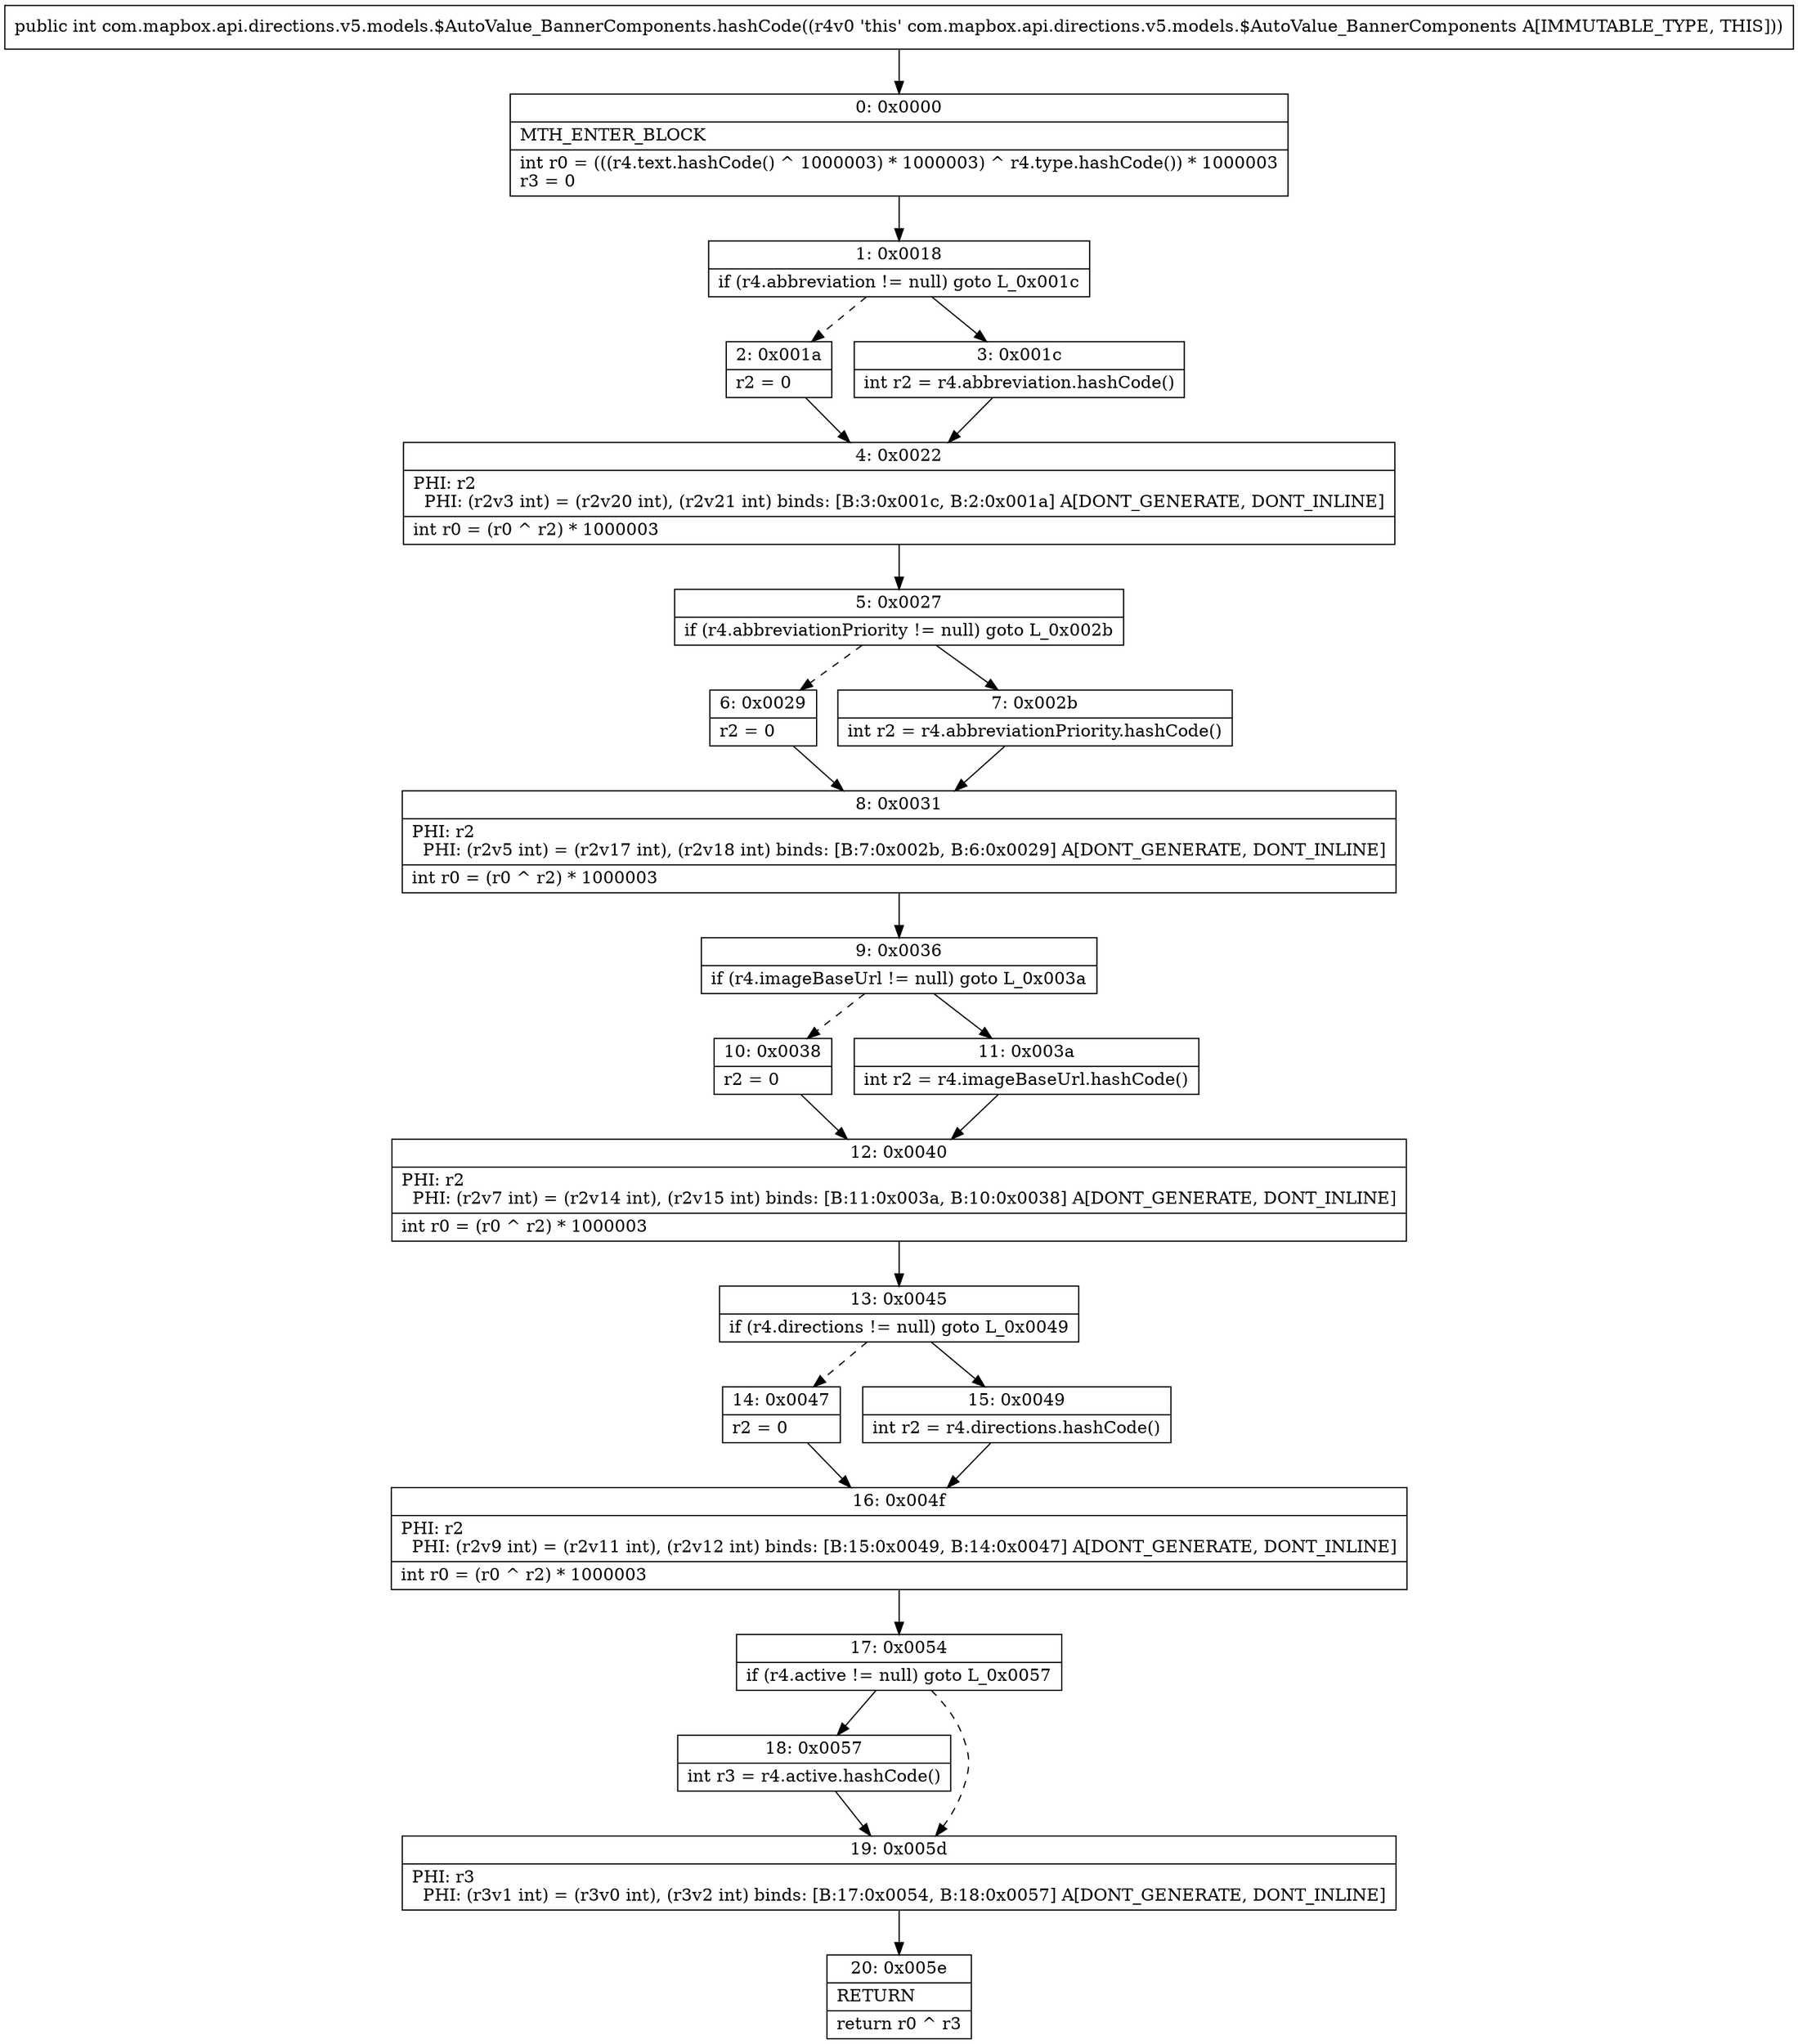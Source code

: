 digraph "CFG forcom.mapbox.api.directions.v5.models.$AutoValue_BannerComponents.hashCode()I" {
Node_0 [shape=record,label="{0\:\ 0x0000|MTH_ENTER_BLOCK\l|int r0 = (((r4.text.hashCode() ^ 1000003) * 1000003) ^ r4.type.hashCode()) * 1000003\lr3 = 0\l}"];
Node_1 [shape=record,label="{1\:\ 0x0018|if (r4.abbreviation != null) goto L_0x001c\l}"];
Node_2 [shape=record,label="{2\:\ 0x001a|r2 = 0\l}"];
Node_3 [shape=record,label="{3\:\ 0x001c|int r2 = r4.abbreviation.hashCode()\l}"];
Node_4 [shape=record,label="{4\:\ 0x0022|PHI: r2 \l  PHI: (r2v3 int) = (r2v20 int), (r2v21 int) binds: [B:3:0x001c, B:2:0x001a] A[DONT_GENERATE, DONT_INLINE]\l|int r0 = (r0 ^ r2) * 1000003\l}"];
Node_5 [shape=record,label="{5\:\ 0x0027|if (r4.abbreviationPriority != null) goto L_0x002b\l}"];
Node_6 [shape=record,label="{6\:\ 0x0029|r2 = 0\l}"];
Node_7 [shape=record,label="{7\:\ 0x002b|int r2 = r4.abbreviationPriority.hashCode()\l}"];
Node_8 [shape=record,label="{8\:\ 0x0031|PHI: r2 \l  PHI: (r2v5 int) = (r2v17 int), (r2v18 int) binds: [B:7:0x002b, B:6:0x0029] A[DONT_GENERATE, DONT_INLINE]\l|int r0 = (r0 ^ r2) * 1000003\l}"];
Node_9 [shape=record,label="{9\:\ 0x0036|if (r4.imageBaseUrl != null) goto L_0x003a\l}"];
Node_10 [shape=record,label="{10\:\ 0x0038|r2 = 0\l}"];
Node_11 [shape=record,label="{11\:\ 0x003a|int r2 = r4.imageBaseUrl.hashCode()\l}"];
Node_12 [shape=record,label="{12\:\ 0x0040|PHI: r2 \l  PHI: (r2v7 int) = (r2v14 int), (r2v15 int) binds: [B:11:0x003a, B:10:0x0038] A[DONT_GENERATE, DONT_INLINE]\l|int r0 = (r0 ^ r2) * 1000003\l}"];
Node_13 [shape=record,label="{13\:\ 0x0045|if (r4.directions != null) goto L_0x0049\l}"];
Node_14 [shape=record,label="{14\:\ 0x0047|r2 = 0\l}"];
Node_15 [shape=record,label="{15\:\ 0x0049|int r2 = r4.directions.hashCode()\l}"];
Node_16 [shape=record,label="{16\:\ 0x004f|PHI: r2 \l  PHI: (r2v9 int) = (r2v11 int), (r2v12 int) binds: [B:15:0x0049, B:14:0x0047] A[DONT_GENERATE, DONT_INLINE]\l|int r0 = (r0 ^ r2) * 1000003\l}"];
Node_17 [shape=record,label="{17\:\ 0x0054|if (r4.active != null) goto L_0x0057\l}"];
Node_18 [shape=record,label="{18\:\ 0x0057|int r3 = r4.active.hashCode()\l}"];
Node_19 [shape=record,label="{19\:\ 0x005d|PHI: r3 \l  PHI: (r3v1 int) = (r3v0 int), (r3v2 int) binds: [B:17:0x0054, B:18:0x0057] A[DONT_GENERATE, DONT_INLINE]\l}"];
Node_20 [shape=record,label="{20\:\ 0x005e|RETURN\l|return r0 ^ r3\l}"];
MethodNode[shape=record,label="{public int com.mapbox.api.directions.v5.models.$AutoValue_BannerComponents.hashCode((r4v0 'this' com.mapbox.api.directions.v5.models.$AutoValue_BannerComponents A[IMMUTABLE_TYPE, THIS])) }"];
MethodNode -> Node_0;
Node_0 -> Node_1;
Node_1 -> Node_2[style=dashed];
Node_1 -> Node_3;
Node_2 -> Node_4;
Node_3 -> Node_4;
Node_4 -> Node_5;
Node_5 -> Node_6[style=dashed];
Node_5 -> Node_7;
Node_6 -> Node_8;
Node_7 -> Node_8;
Node_8 -> Node_9;
Node_9 -> Node_10[style=dashed];
Node_9 -> Node_11;
Node_10 -> Node_12;
Node_11 -> Node_12;
Node_12 -> Node_13;
Node_13 -> Node_14[style=dashed];
Node_13 -> Node_15;
Node_14 -> Node_16;
Node_15 -> Node_16;
Node_16 -> Node_17;
Node_17 -> Node_18;
Node_17 -> Node_19[style=dashed];
Node_18 -> Node_19;
Node_19 -> Node_20;
}

